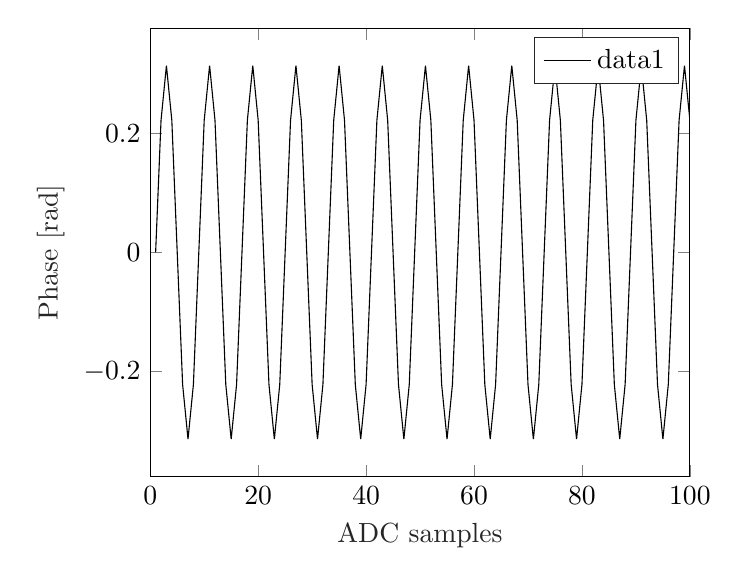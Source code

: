 % This file was created by matlab2tikz.
%
%The latest updates can be retrieved from
%  http://www.mathworks.com/matlabcentral/fileexchange/22022-matlab2tikz-matlab2tikz
%where you can also make suggestions and rate matlab2tikz.
%
\begin{tikzpicture}

\begin{axis}[%
xmin=0,
xmax=100,
xlabel style={font=\color{white!15!black}},
xlabel={ADC samples},
ylabel style={font=\color{white!15!black}},
ylabel={Phase [rad]},
axis background/.style={fill=white},
legend style={legend cell align=left, align=left, draw=white!15!black}
]
\addplot [color=black]
  table[row sep=crcr]{%
1	0\\
2	0.222\\
3	0.314\\
4	0.222\\
6	-0.222\\
7	-0.314\\
8	-0.222\\
10	0.222\\
11	0.314\\
12	0.222\\
14	-0.222\\
15	-0.314\\
16	-0.222\\
18	0.222\\
19	0.314\\
20	0.222\\
22	-0.222\\
23	-0.314\\
24	-0.222\\
26	0.222\\
27	0.314\\
28	0.222\\
30	-0.222\\
31	-0.314\\
32	-0.222\\
34	0.222\\
35	0.314\\
36	0.222\\
38	-0.222\\
39	-0.314\\
40	-0.222\\
42	0.222\\
43	0.314\\
44	0.222\\
46	-0.222\\
47	-0.314\\
48	-0.222\\
50	0.222\\
51	0.314\\
52	0.222\\
54	-0.222\\
55	-0.314\\
56	-0.222\\
58	0.222\\
59	0.314\\
60	0.222\\
62	-0.222\\
63	-0.314\\
64	-0.222\\
66	0.222\\
67	0.314\\
68	0.222\\
70	-0.222\\
71	-0.314\\
72	-0.222\\
74	0.222\\
75	0.314\\
76	0.222\\
78	-0.222\\
79	-0.314\\
80	-0.222\\
82	0.222\\
83	0.314\\
84	0.222\\
86	-0.222\\
87	-0.314\\
88	-0.222\\
90	0.222\\
91	0.314\\
92	0.222\\
94	-0.222\\
95	-0.314\\
96	-0.222\\
98	0.222\\
99	0.314\\
100	0.222\\
101	-0\\
};
\addlegendentry{data1}

\end{axis}
\end{tikzpicture}%
